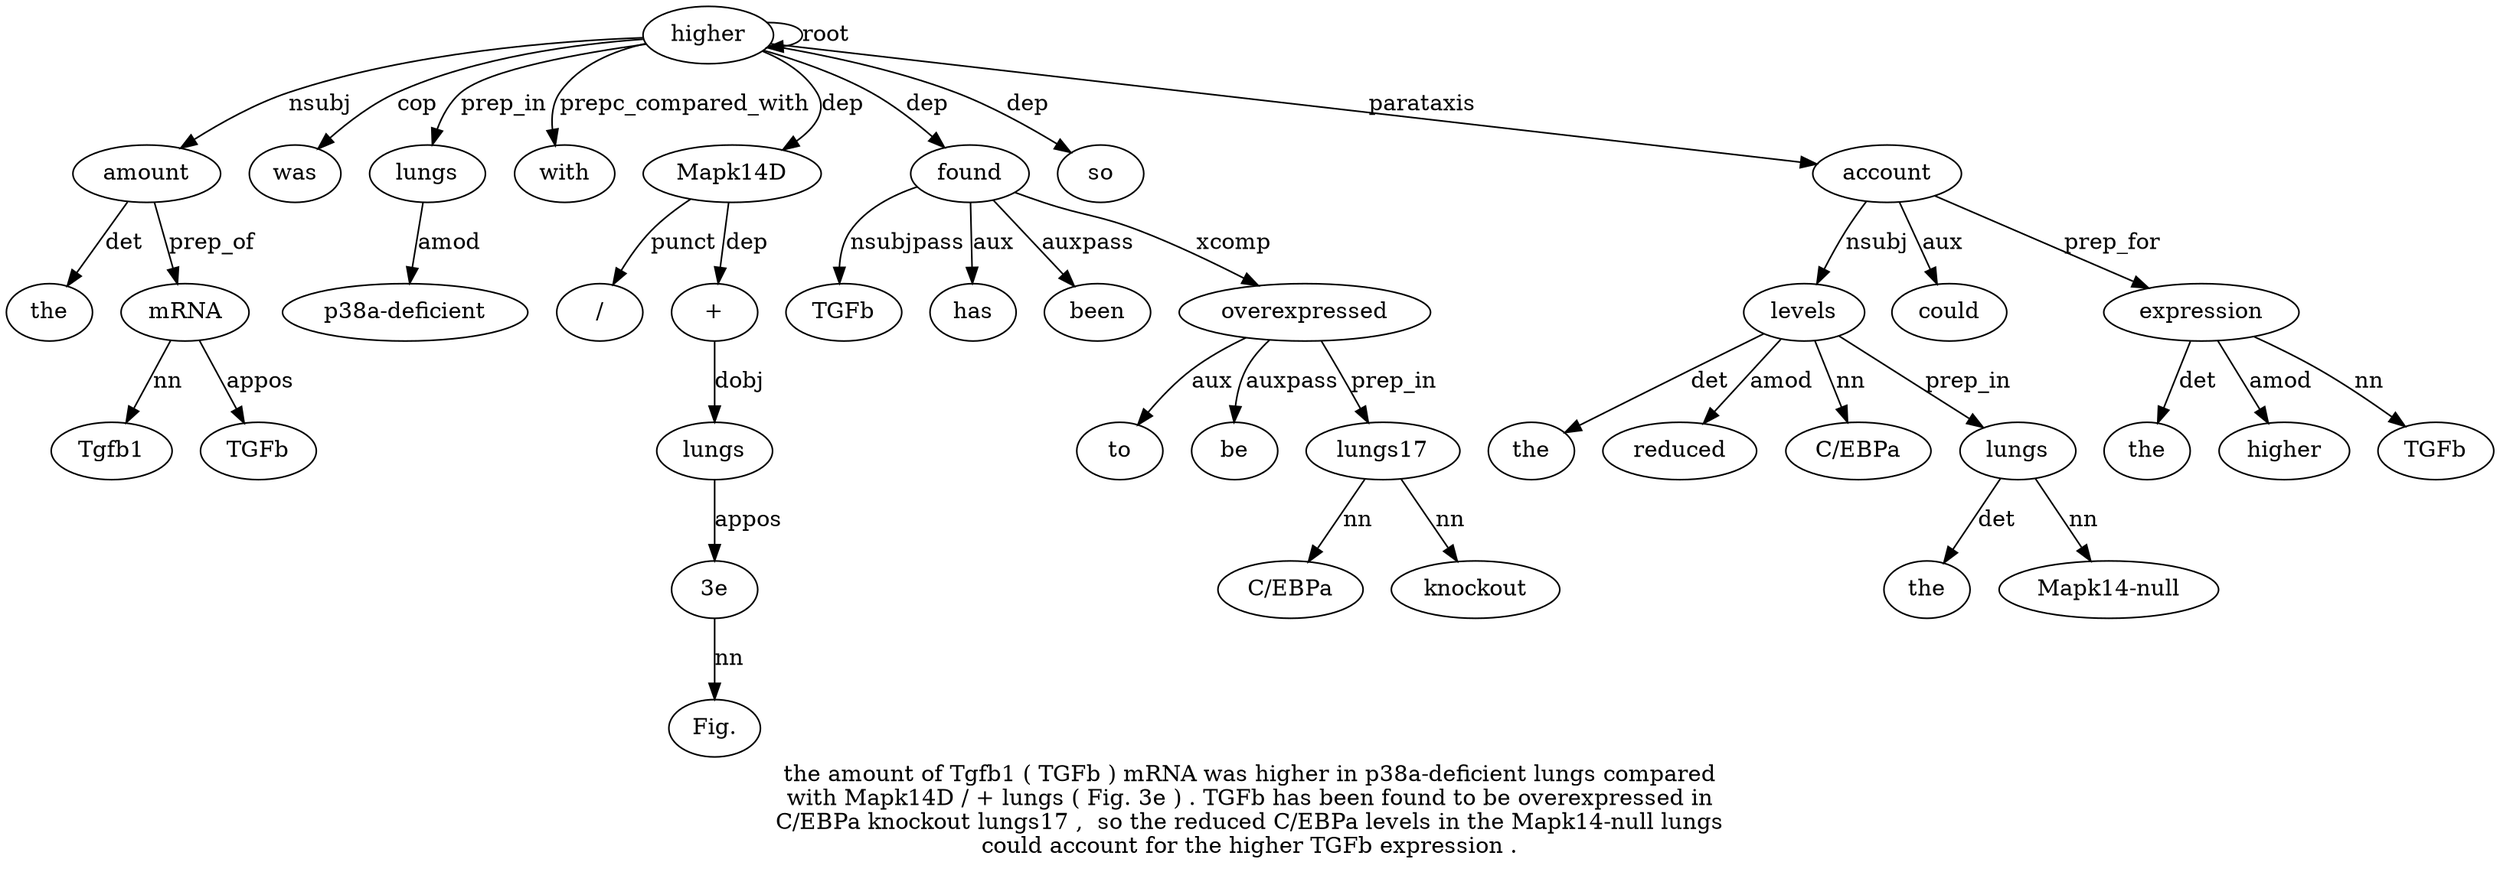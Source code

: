 digraph "the amount of Tgfb1 ( TGFb ) mRNA was higher in p38a-deficient lungs compared with Mapk14D / + lungs ( Fig. 3e ) . TGFb has been found to be overexpressed in C/EBPa knockout lungs17 ,  so the reduced C/EBPa levels in the Mapk14-null lungs could account for the higher TGFb expression ." {
label="the amount of Tgfb1 ( TGFb ) mRNA was higher in p38a-deficient lungs compared
with Mapk14D / + lungs ( Fig. 3e ) . TGFb has been found to be overexpressed in
C/EBPa knockout lungs17 ,  so the reduced C/EBPa levels in the Mapk14-null lungs
could account for the higher TGFb expression .";
amount2 [style=filled, fillcolor=white, label=amount];
the1 [style=filled, fillcolor=white, label=the];
amount2 -> the1  [label=det];
higher10 [style=filled, fillcolor=white, label=higher];
higher10 -> amount2  [label=nsubj];
mRNA8 [style=filled, fillcolor=white, label=mRNA];
Tgfb14 [style=filled, fillcolor=white, label=Tgfb1];
mRNA8 -> Tgfb14  [label=nn];
TGFb6 [style=filled, fillcolor=white, label=TGFb];
mRNA8 -> TGFb6  [label=appos];
amount2 -> mRNA8  [label=prep_of];
was9 [style=filled, fillcolor=white, label=was];
higher10 -> was9  [label=cop];
higher10 -> higher10  [label=root];
lungs13 [style=filled, fillcolor=white, label=lungs];
"p38a-deficient12" [style=filled, fillcolor=white, label="p38a-deficient"];
lungs13 -> "p38a-deficient12"  [label=amod];
higher10 -> lungs13  [label=prep_in];
with15 [style=filled, fillcolor=white, label=with];
higher10 -> with15  [label=prepc_compared_with];
Mapk14D16 [style=filled, fillcolor=white, label=Mapk14D];
higher10 -> Mapk14D16  [label=dep];
"/17" [style=filled, fillcolor=white, label="/"];
Mapk14D16 -> "/17"  [label=punct];
"+18" [style=filled, fillcolor=white, label="+"];
Mapk14D16 -> "+18"  [label=dep];
lungs19 [style=filled, fillcolor=white, label=lungs];
"+18" -> lungs19  [label=dobj];
"3e22" [style=filled, fillcolor=white, label="3e"];
"Fig.21" [style=filled, fillcolor=white, label="Fig."];
"3e22" -> "Fig.21"  [label=nn];
lungs19 -> "3e22"  [label=appos];
found28 [style=filled, fillcolor=white, label=found];
TGFb25 [style=filled, fillcolor=white, label=TGFb];
found28 -> TGFb25  [label=nsubjpass];
has26 [style=filled, fillcolor=white, label=has];
found28 -> has26  [label=aux];
been27 [style=filled, fillcolor=white, label=been];
found28 -> been27  [label=auxpass];
higher10 -> found28  [label=dep];
overexpressed31 [style=filled, fillcolor=white, label=overexpressed];
to29 [style=filled, fillcolor=white, label=to];
overexpressed31 -> to29  [label=aux];
be30 [style=filled, fillcolor=white, label=be];
overexpressed31 -> be30  [label=auxpass];
found28 -> overexpressed31  [label=xcomp];
lungs1735 [style=filled, fillcolor=white, label=lungs17];
"C/EBPa33" [style=filled, fillcolor=white, label="C/EBPa"];
lungs1735 -> "C/EBPa33"  [label=nn];
knockout34 [style=filled, fillcolor=white, label=knockout];
lungs1735 -> knockout34  [label=nn];
overexpressed31 -> lungs1735  [label=prep_in];
so37 [style=filled, fillcolor=white, label=so];
higher10 -> so37  [label=dep];
levels41 [style=filled, fillcolor=white, label=levels];
the38 [style=filled, fillcolor=white, label=the];
levels41 -> the38  [label=det];
reduced39 [style=filled, fillcolor=white, label=reduced];
levels41 -> reduced39  [label=amod];
"C/EBPa40" [style=filled, fillcolor=white, label="C/EBPa"];
levels41 -> "C/EBPa40"  [label=nn];
account47 [style=filled, fillcolor=white, label=account];
account47 -> levels41  [label=nsubj];
lungs45 [style=filled, fillcolor=white, label=lungs];
the43 [style=filled, fillcolor=white, label=the];
lungs45 -> the43  [label=det];
"Mapk14-null" [style=filled, fillcolor=white, label="Mapk14-null"];
lungs45 -> "Mapk14-null"  [label=nn];
levels41 -> lungs45  [label=prep_in];
could46 [style=filled, fillcolor=white, label=could];
account47 -> could46  [label=aux];
higher10 -> account47  [label=parataxis];
expression52 [style=filled, fillcolor=white, label=expression];
the49 [style=filled, fillcolor=white, label=the];
expression52 -> the49  [label=det];
higher50 [style=filled, fillcolor=white, label=higher];
expression52 -> higher50  [label=amod];
TGFb51 [style=filled, fillcolor=white, label=TGFb];
expression52 -> TGFb51  [label=nn];
account47 -> expression52  [label=prep_for];
}
